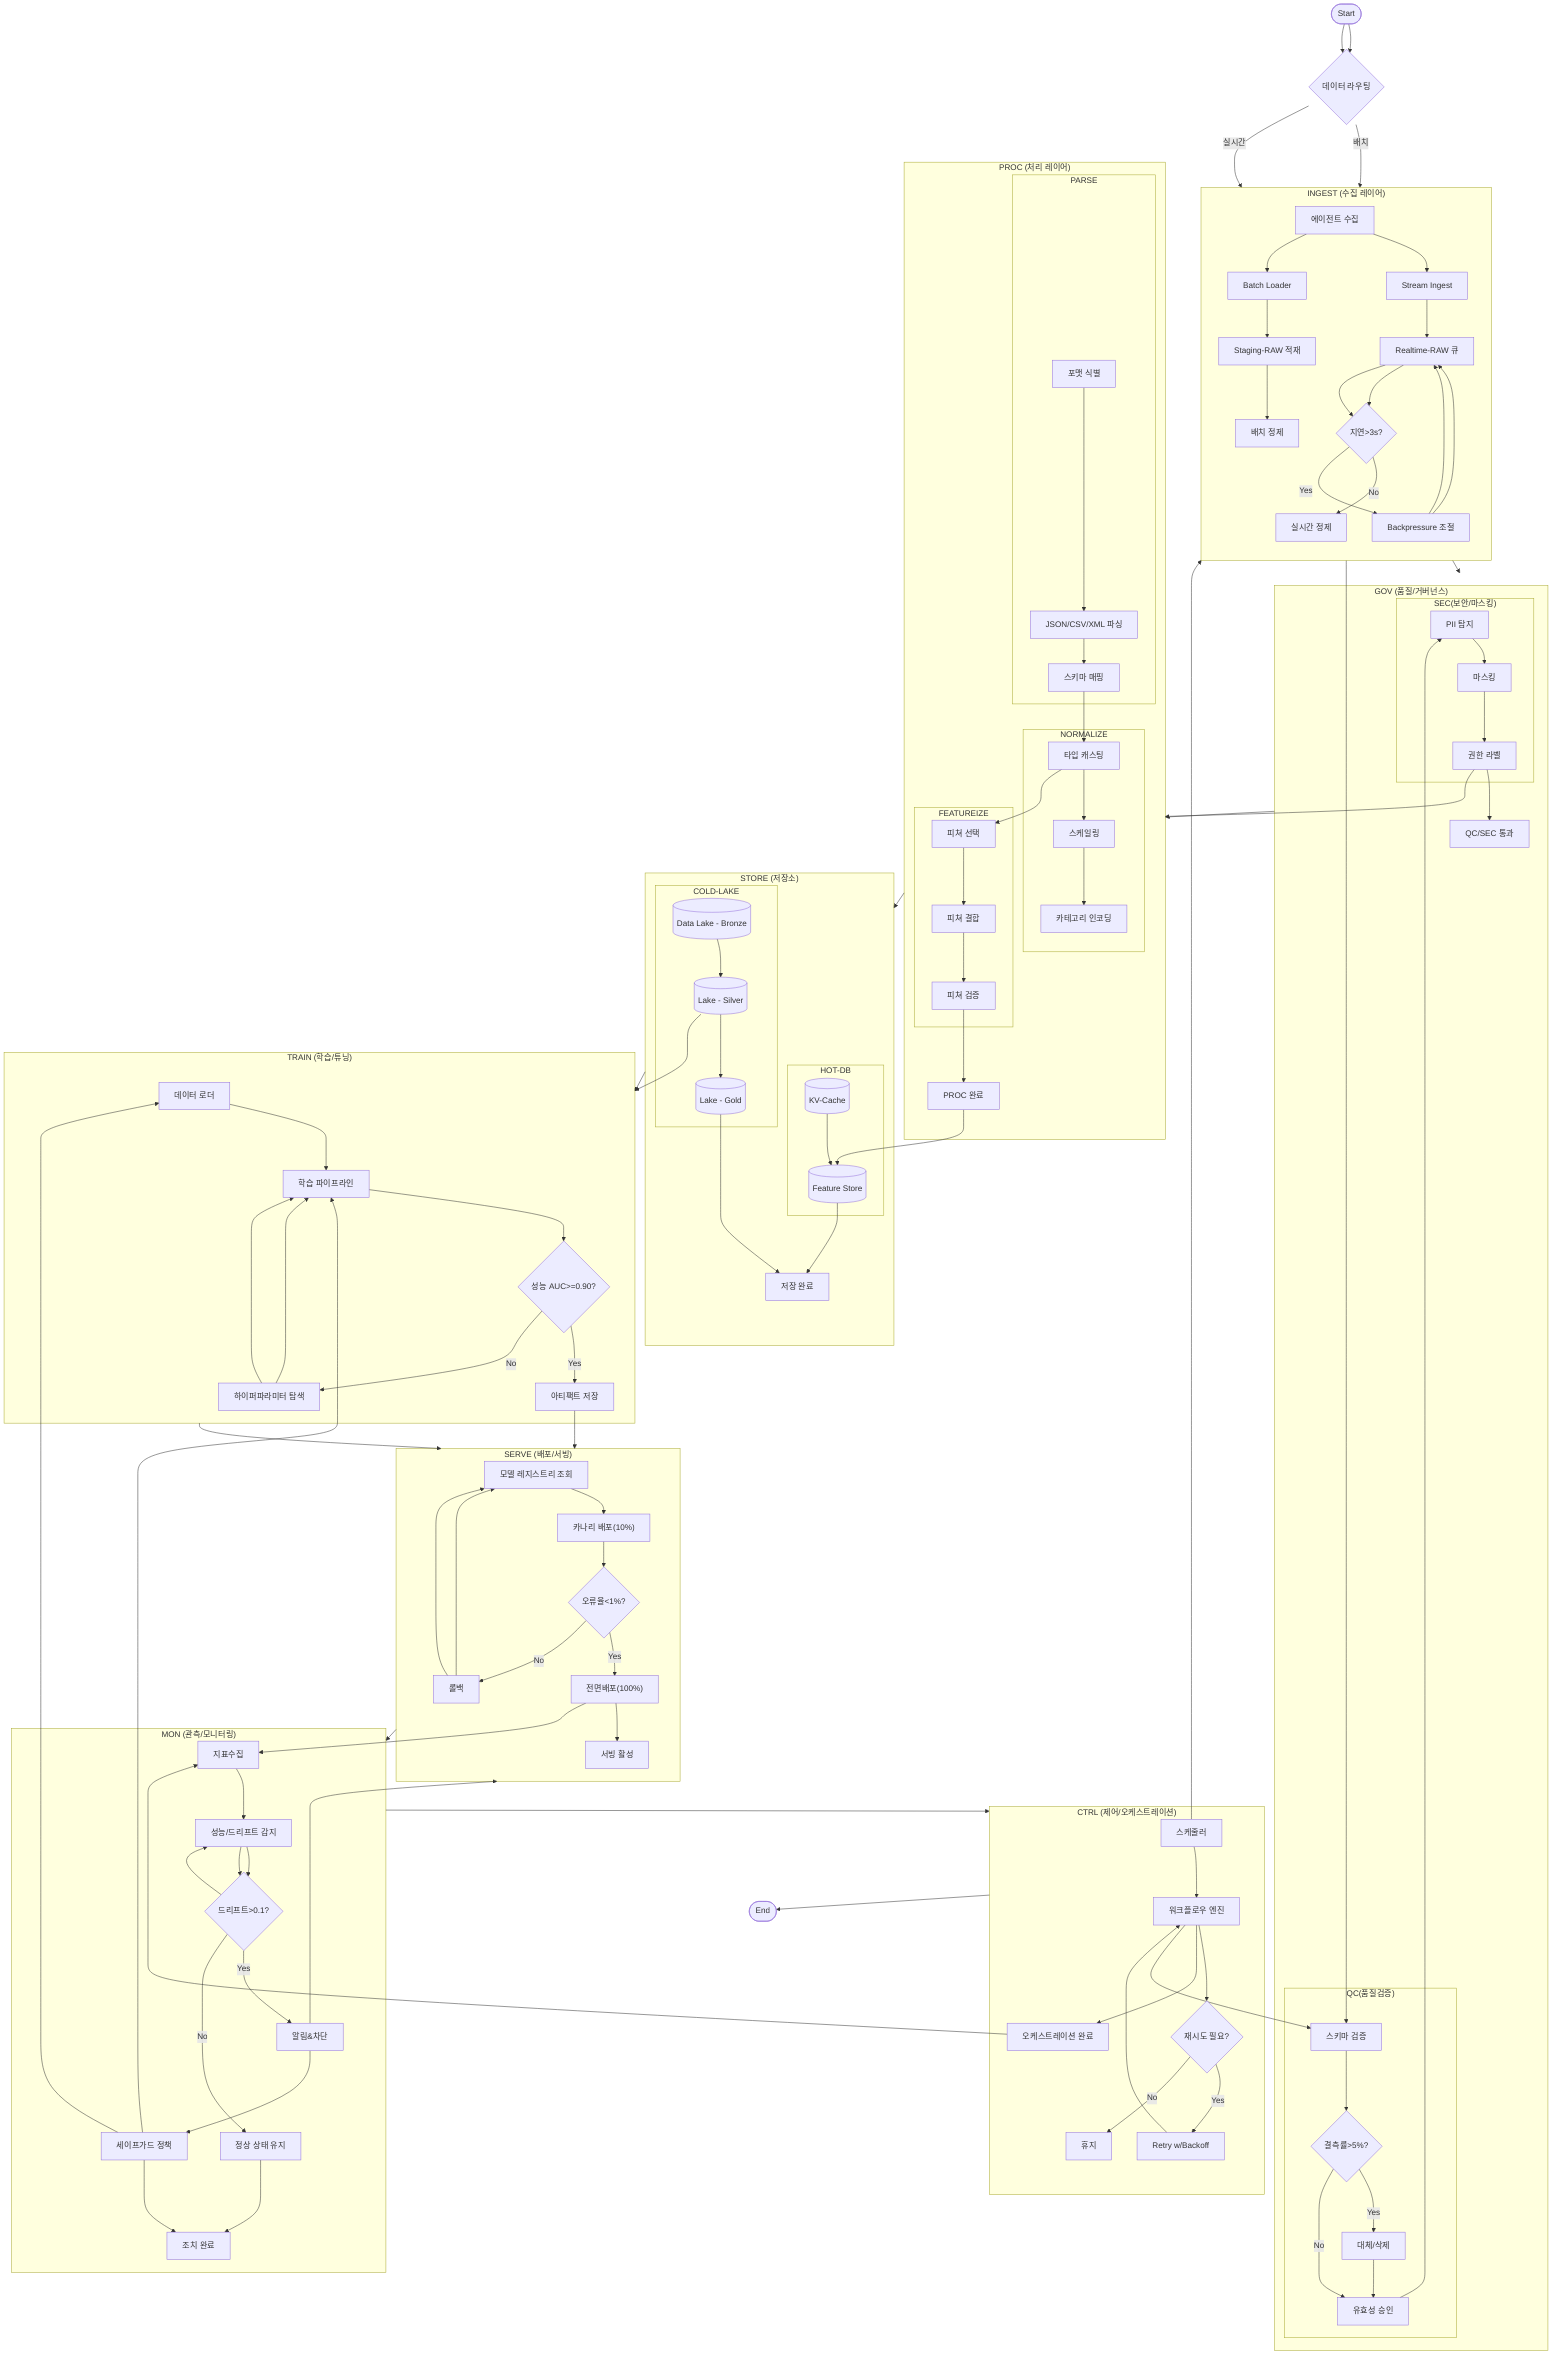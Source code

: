 flowchart TB
    %% 최상위 라우팅 노드
    START([Start]) --> R_GATE{"데이터 라우팅"}
    END([End])

    %% 1. 수집 레이어
    subgraph S_ING["INGEST (수집 레이어)"]
      direction TB
      I1["에이전트 수집"] --> I2["Batch Loader"]
      I1 --> I3["Stream Ingest"]
      I2 --> I4["Staging-RAW 적재"]
      I3 --> I5["Realtime-RAW 큐"]
      I5 --> I6{"지연>3s?"}
      I6 -- Yes --> I7["Backpressure 조절"] --> I5
      I6 -- No --> I8["실시간 정제"]
      I4 --> I9["배치 정제"]
    end

    %% 2. 품질·거버넌스 (중첩)
    subgraph S_GOV["GOV (품질/거버넌스)"]
      direction TB
      subgraph S_GOV_QC["QC(품질검증)"]
        direction LR
        G1["스키마 검증"] --> G2{"결측률>5%?"}
        G2 -- Yes --> G3["대체/삭제"] --> G4["유효성 승인"]
        G2 -- No --> G4
      end
      subgraph S_GOV_SEC["SEC(보안/마스킹)"]
        direction LR
        GS1["PII 탐지"] --> GS2["마스킹"]
        GS2 --> GS3["권한 라벨"]
      end
      G4 --> GS1
      GS3 --> G_OUT["QC/SEC 통과"]
    end

    %% 3. 처리 레이어 (중첩: 파싱/정규화/특징화)
    subgraph S_PROC["PROC (처리 레이어)"]
      direction TB
      subgraph S_PARSE["PARSE"]
        direction LR
        P1["포맷 식별"] --> P2["JSON/CSV/XML 파싱"]
        P2 --> P3["스키마 매핑"]
      end
      subgraph S_NORM["NORMALIZE"]
        direction LR
        N1["타입 캐스팅"] --> N2["스케일링"]
        N2 --> N3["카테고리 인코딩"]
      end
      subgraph S_FEAT["FEATUREIZE"]
        direction LR
        F1["피쳐 선택"] --> F2["피쳐 결합"]
        F2 --> F3["피쳐 검증"]
      end
      P3 --> N1 --> F1
      F3 --> PROC_OUT["PROC 완료"]
    end

    %% 4. 스토리지 (핫/콜드)
    subgraph S_STORE["STORE (저장소)"]
      direction LR
      subgraph S_HOT["HOT-DB"]
        direction TB
        H1[("KV-Cache")] --> H2[("Feature Store")]
      end
      subgraph S_COLD["COLD-LAKE"]
        direction TB
        C1[("Data Lake - Bronze")] --> C2[("Lake - Silver")] --> C3[("Lake - Gold")]
      end
      H2 --> ST_OUT["저장 완료"]
      C3 --> ST_OUT
    end

    %% 5. 학습/튜닝
    subgraph S_TRAIN["TRAIN (학습/튜닝)"]
      direction TB
      T1["데이터 로더"] --> T2["학습 파이프라인"]
      T2 --> T3{"성능 AUC>=0.90?"}
      T3 -- Yes --> T4["아티팩트 저장"]
      T3 -- No --> T5["하이퍼파라미터 탐색"] --> T2
    end

    %% 6. 배포/서빙
    subgraph S_SERVE["SERVE (배포/서빙)"]
      direction TB
      SV1["모델 레지스트리 조회"] --> SV2["카나리 배포(10%)"]
      SV2 --> SV3{"오류율<1%?"}
      SV3 -- Yes --> SV4["전면배포(100%)"]
      SV3 -- No --> SV5["롤백"] --> SV1
      SV4 --> SV_OUT["서빙 활성"]
    end

    %% 7. 모니터링/관측
    subgraph S_MON["MON (관측/모니터링)"]
      direction TB
      M1["지표수집"] --> M2["성능/드리프트 감지"]
      M2 --> M3{"드리프트>0.1?"}
      M3 -- Yes --> M4["알림&차단"] --> M5["세이프가드 정책"]
      M3 -- No --> M6["정상 상태 유지"]
      M5 --> M_OUT["조치 완료"]
      M6 --> M_OUT
    end

    %% 8. 제어/오케스트레이션
    subgraph S_CTRL["CTRL (제어/오케스트레이션)"]
      direction TB
      O1["스케줄러"] --> O2["워크플로우 엔진"]
      O2 --> O3{"재시도 필요?"}
      O3 -- Yes --> O4["Retry w/Backoff"] --> O2
      O3 -- No --> O5["휴지"]
      O2 --> O_OUT["오케스트레이션 완료"]
    end

    %% 라우팅 및 교차 연결 (서브그래프/노드 간 연결 다수)
    R_GATE -- "배치" --> S_ING
    R_GATE -- "실시간" --> S_ING
    S_ING --> S_GOV
    S_GOV --> S_PROC
    S_PROC --> S_STORE
    S_STORE --> S_TRAIN
    S_TRAIN --> S_SERVE
    S_SERVE --> S_MON
    S_MON --> S_CTRL

    %% 서브그래프→노드, 노드→서브그래프, 서브그래프→서브그래프 직접 연결
    S_ING --> G1
    GS3 --> S_PROC
    PROC_OUT --> H2
    C2 --> S_TRAIN
    T4 --> S_SERVE
    SV4 --> M1
    M4 --> S_SERVE
    M5 --> T2
    O1 --> S_ING
    O2 --> G1
    O_OUT --> M1

    %% 노드간 순환 루프 (다중)
    I5 --> I6
    I7 --> I5
    M2 --> M3 --> M2
    SV5 --> SV1
    T5 --> T2
    %% 전체 파이프라인 재순환 (드리프트/정책으로 학습 재개)
    M5 --> T1

    %% 출입구
    S_CTRL --> END
    START --> R_GATE